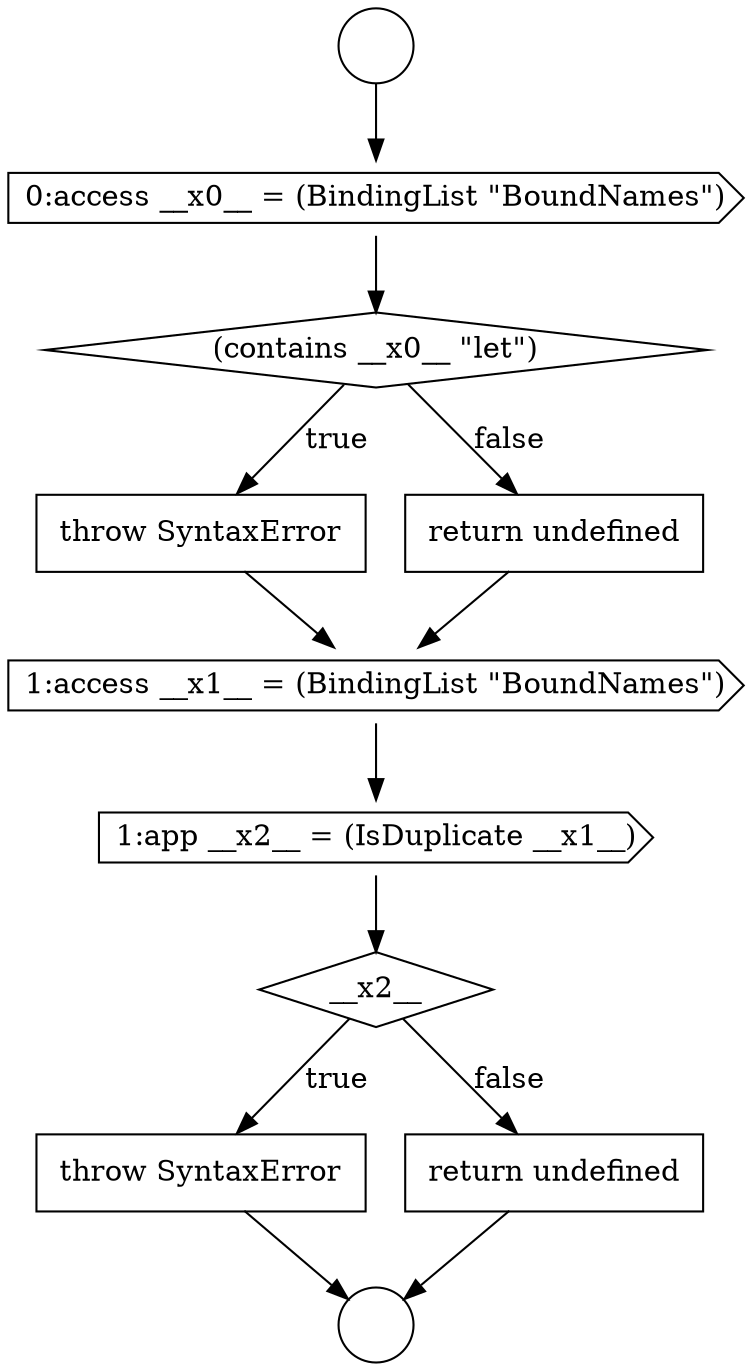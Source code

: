 digraph {
  node18336 [shape=cds, label=<<font color="black">1:app __x2__ = (IsDuplicate __x1__)</font>> color="black" fillcolor="white" style=filled]
  node18333 [shape=none, margin=0, label=<<font color="black">
    <table border="0" cellborder="1" cellspacing="0" cellpadding="10">
      <tr><td align="left">throw SyntaxError</td></tr>
    </table>
  </font>> color="black" fillcolor="white" style=filled]
  node18329 [shape=circle label=" " color="black" fillcolor="white" style=filled]
  node18332 [shape=diamond, label=<<font color="black">(contains __x0__ &quot;let&quot;)</font>> color="black" fillcolor="white" style=filled]
  node18338 [shape=none, margin=0, label=<<font color="black">
    <table border="0" cellborder="1" cellspacing="0" cellpadding="10">
      <tr><td align="left">throw SyntaxError</td></tr>
    </table>
  </font>> color="black" fillcolor="white" style=filled]
  node18331 [shape=cds, label=<<font color="black">0:access __x0__ = (BindingList &quot;BoundNames&quot;)</font>> color="black" fillcolor="white" style=filled]
  node18335 [shape=cds, label=<<font color="black">1:access __x1__ = (BindingList &quot;BoundNames&quot;)</font>> color="black" fillcolor="white" style=filled]
  node18339 [shape=none, margin=0, label=<<font color="black">
    <table border="0" cellborder="1" cellspacing="0" cellpadding="10">
      <tr><td align="left">return undefined</td></tr>
    </table>
  </font>> color="black" fillcolor="white" style=filled]
  node18330 [shape=circle label=" " color="black" fillcolor="white" style=filled]
  node18337 [shape=diamond, label=<<font color="black">__x2__</font>> color="black" fillcolor="white" style=filled]
  node18334 [shape=none, margin=0, label=<<font color="black">
    <table border="0" cellborder="1" cellspacing="0" cellpadding="10">
      <tr><td align="left">return undefined</td></tr>
    </table>
  </font>> color="black" fillcolor="white" style=filled]
  node18335 -> node18336 [ color="black"]
  node18331 -> node18332 [ color="black"]
  node18336 -> node18337 [ color="black"]
  node18338 -> node18330 [ color="black"]
  node18329 -> node18331 [ color="black"]
  node18337 -> node18338 [label=<<font color="black">true</font>> color="black"]
  node18337 -> node18339 [label=<<font color="black">false</font>> color="black"]
  node18333 -> node18335 [ color="black"]
  node18334 -> node18335 [ color="black"]
  node18332 -> node18333 [label=<<font color="black">true</font>> color="black"]
  node18332 -> node18334 [label=<<font color="black">false</font>> color="black"]
  node18339 -> node18330 [ color="black"]
}

